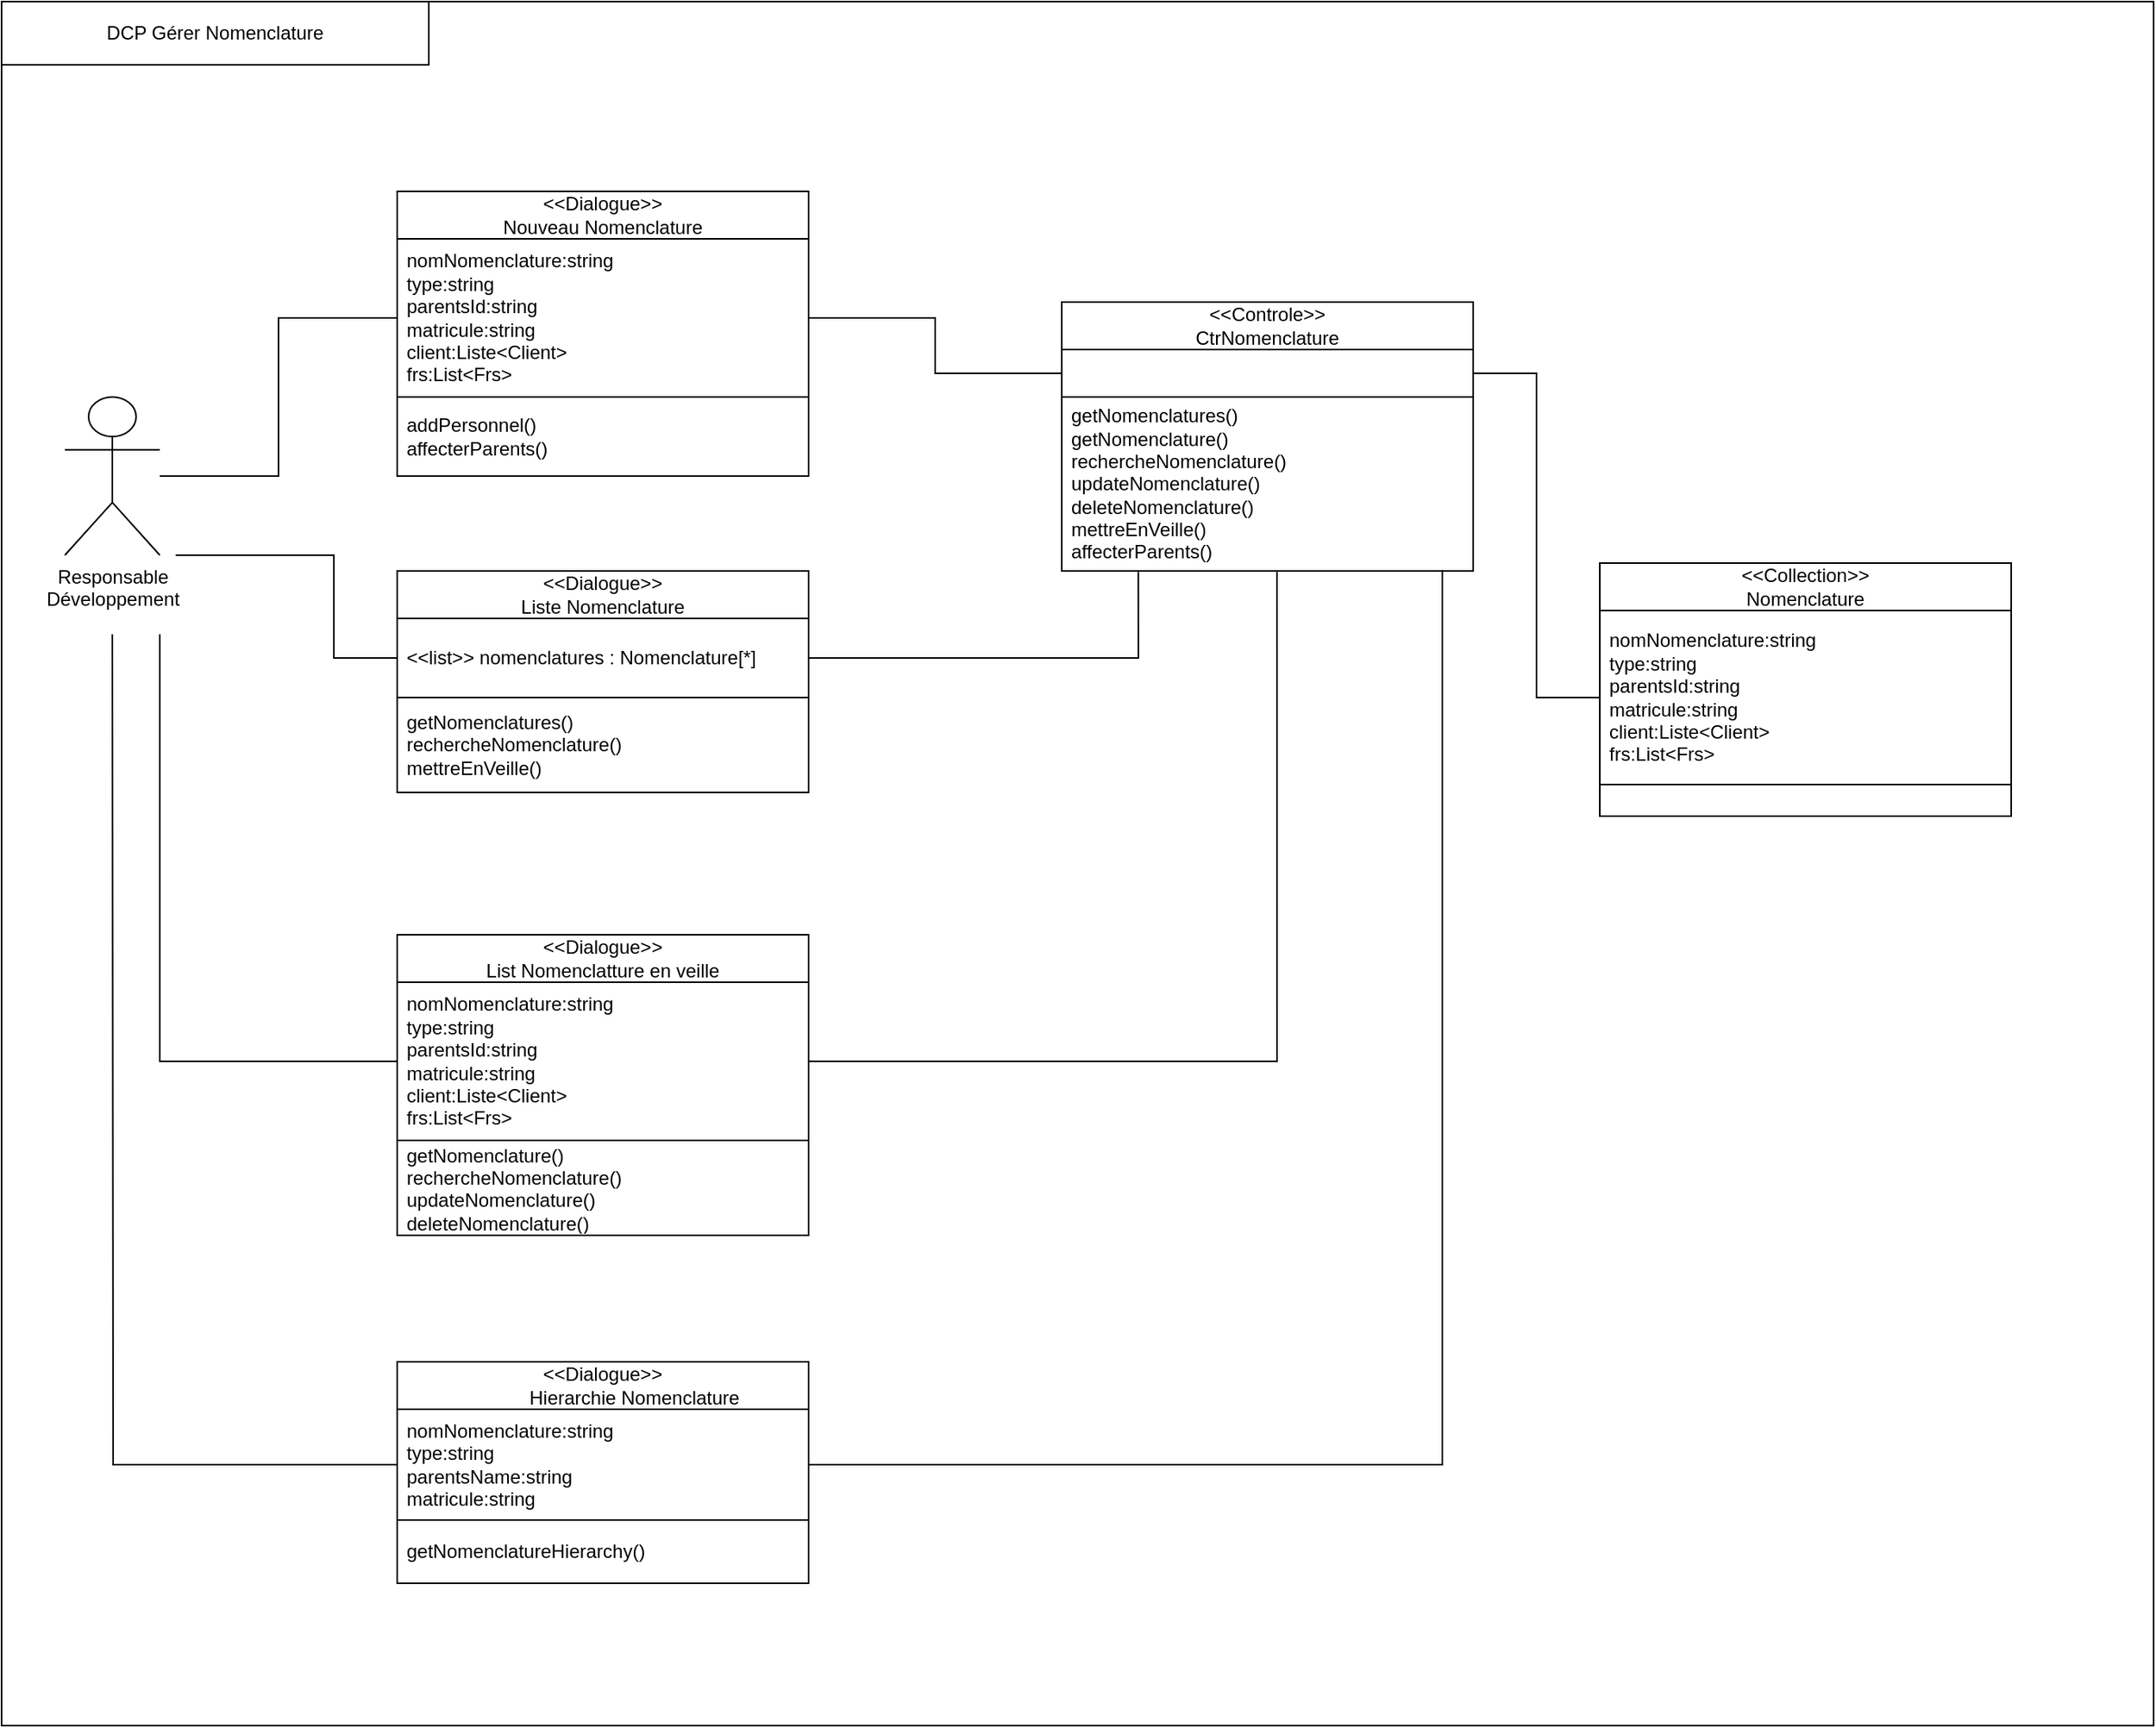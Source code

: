 <mxfile version="21.3.7" type="gitlab">
  <diagram name="Page-1" id="ZeFmTmOf-jvO1sqP45p0">
    <mxGraphModel dx="1866" dy="1053" grid="1" gridSize="10" guides="1" tooltips="1" connect="1" arrows="1" fold="1" page="1" pageScale="1" pageWidth="827" pageHeight="1169" math="0" shadow="0">
      <root>
        <mxCell id="0" />
        <mxCell id="1" parent="0" />
        <mxCell id="cW0S-hsf7DiErjdXQ70p-1" value="" style="rounded=0;whiteSpace=wrap;html=1;strokeColor=default;strokeWidth=1;" vertex="1" parent="1">
          <mxGeometry x="140" y="152.02" width="1360" height="567.98" as="geometry" />
        </mxCell>
        <mxCell id="cW0S-hsf7DiErjdXQ70p-2" style="edgeStyle=orthogonalEdgeStyle;rounded=0;orthogonalLoop=1;jettySize=auto;html=1;entryX=0;entryY=0.5;entryDx=0;entryDy=0;endArrow=none;endFill=0;" edge="1" parent="1" source="cW0S-hsf7DiErjdXQ70p-3" target="cW0S-hsf7DiErjdXQ70p-6">
          <mxGeometry relative="1" as="geometry" />
        </mxCell>
        <mxCell id="cW0S-hsf7DiErjdXQ70p-3" value="Responsable RH" style="shape=umlActor;verticalLabelPosition=bottom;verticalAlign=top;html=1;outlineConnect=0;" vertex="1" parent="1">
          <mxGeometry x="180" y="400" width="60" height="100" as="geometry" />
        </mxCell>
        <mxCell id="cW0S-hsf7DiErjdXQ70p-4" value="DCP Gérer personnel" style="rounded=0;whiteSpace=wrap;html=1;" vertex="1" parent="1">
          <mxGeometry x="140" y="152.02" width="270" height="40" as="geometry" />
        </mxCell>
        <mxCell id="cW0S-hsf7DiErjdXQ70p-5" value="&amp;lt;&amp;lt;Dialogue&amp;gt;&amp;gt;&lt;br&gt;Nouveau personnel" style="swimlane;fontStyle=0;childLayout=stackLayout;horizontal=1;startSize=30;horizontalStack=0;resizeParent=1;resizeParentMax=0;resizeLast=0;collapsible=1;marginBottom=0;whiteSpace=wrap;html=1;strokeColor=default;" vertex="1" parent="1">
          <mxGeometry x="390" y="270" width="260" height="180" as="geometry" />
        </mxCell>
        <mxCell id="cW0S-hsf7DiErjdXQ70p-6" value="nomPrenom:string&lt;br&gt;adresse:string&lt;br&gt;rib:string&lt;br&gt;poste:string&lt;br&gt;poste:string&lt;br&gt;matricule:string" style="text;strokeColor=none;fillColor=none;align=left;verticalAlign=middle;spacingLeft=4;spacingRight=4;overflow=hidden;points=[[0,0.5],[1,0.5]];portConstraint=eastwest;rotatable=0;whiteSpace=wrap;html=1;" vertex="1" parent="cW0S-hsf7DiErjdXQ70p-5">
          <mxGeometry y="30" width="260" height="100" as="geometry" />
        </mxCell>
        <mxCell id="cW0S-hsf7DiErjdXQ70p-7" value="Item 3" style="text;strokeColor=default;fillColor=none;align=left;verticalAlign=middle;spacingLeft=4;spacingRight=4;overflow=hidden;points=[[0,0.5],[1,0.5]];portConstraint=eastwest;rotatable=0;whiteSpace=wrap;html=1;" vertex="1" parent="cW0S-hsf7DiErjdXQ70p-5">
          <mxGeometry y="130" width="260" height="50" as="geometry" />
        </mxCell>
        <mxCell id="cW0S-hsf7DiErjdXQ70p-8" value="&amp;lt;&amp;lt;Dialogue&amp;gt;&amp;gt;&lt;br&gt;Liste personnel" style="swimlane;fontStyle=0;childLayout=stackLayout;horizontal=1;startSize=30;horizontalStack=0;resizeParent=1;resizeParentMax=0;resizeLast=0;collapsible=1;marginBottom=0;whiteSpace=wrap;html=1;strokeColor=default;" vertex="1" parent="1">
          <mxGeometry x="390" y="510" width="260" height="160" as="geometry" />
        </mxCell>
        <mxCell id="cW0S-hsf7DiErjdXQ70p-9" value="&amp;lt;&amp;lt;list&amp;gt;&amp;gt; personnels : Personnel[*]" style="text;strokeColor=none;fillColor=none;align=left;verticalAlign=middle;spacingLeft=4;spacingRight=4;overflow=hidden;points=[[0,0.5],[1,0.5]];portConstraint=eastwest;rotatable=0;whiteSpace=wrap;html=1;" vertex="1" parent="cW0S-hsf7DiErjdXQ70p-8">
          <mxGeometry y="30" width="260" height="50" as="geometry" />
        </mxCell>
        <mxCell id="cW0S-hsf7DiErjdXQ70p-10" value="getPersonnels()&lt;br&gt;recherchePersonnel()&lt;br&gt;updatePersonnel()&lt;br&gt;deletePersonnel()" style="text;strokeColor=default;fillColor=none;align=left;verticalAlign=middle;spacingLeft=4;spacingRight=4;overflow=hidden;points=[[0,0.5],[1,0.5]];portConstraint=eastwest;rotatable=0;whiteSpace=wrap;html=1;" vertex="1" parent="cW0S-hsf7DiErjdXQ70p-8">
          <mxGeometry y="80" width="260" height="80" as="geometry" />
        </mxCell>
        <mxCell id="cW0S-hsf7DiErjdXQ70p-11" value="&amp;lt;&amp;lt;Controle&amp;gt;&amp;gt;&lt;br&gt;CtrPersonnel" style="swimlane;fontStyle=0;childLayout=stackLayout;horizontal=1;startSize=30;horizontalStack=0;resizeParent=1;resizeParentMax=0;resizeLast=0;collapsible=1;marginBottom=0;whiteSpace=wrap;html=1;strokeColor=default;" vertex="1" parent="1">
          <mxGeometry x="810" y="340" width="260" height="150" as="geometry" />
        </mxCell>
        <mxCell id="cW0S-hsf7DiErjdXQ70p-12" value="&amp;nbsp;" style="text;strokeColor=none;fillColor=none;align=left;verticalAlign=middle;spacingLeft=4;spacingRight=4;overflow=hidden;points=[[0,0.5],[1,0.5]];portConstraint=eastwest;rotatable=0;whiteSpace=wrap;html=1;" vertex="1" parent="cW0S-hsf7DiErjdXQ70p-11">
          <mxGeometry y="30" width="260" height="30" as="geometry" />
        </mxCell>
        <mxCell id="cW0S-hsf7DiErjdXQ70p-13" value="getAll()&lt;br&gt;getPersonnelById()&lt;br&gt;createPersonnel()&lt;br&gt;updatePersonnel()&lt;br&gt;deletePersonnel()" style="text;strokeColor=default;fillColor=none;align=left;verticalAlign=middle;spacingLeft=4;spacingRight=4;overflow=hidden;points=[[0,0.5],[1,0.5]];portConstraint=eastwest;rotatable=0;whiteSpace=wrap;html=1;" vertex="1" parent="cW0S-hsf7DiErjdXQ70p-11">
          <mxGeometry y="60" width="260" height="90" as="geometry" />
        </mxCell>
        <mxCell id="cW0S-hsf7DiErjdXQ70p-14" value="&amp;lt;&amp;lt;Entité&amp;gt;&amp;gt;&lt;br&gt;Personnel" style="swimlane;fontStyle=0;childLayout=stackLayout;horizontal=1;startSize=30;horizontalStack=0;resizeParent=1;resizeParentMax=0;resizeLast=0;collapsible=1;marginBottom=0;whiteSpace=wrap;html=1;strokeColor=default;" vertex="1" parent="1">
          <mxGeometry x="1180" y="300" width="260" height="160" as="geometry" />
        </mxCell>
        <mxCell id="cW0S-hsf7DiErjdXQ70p-15" value="nomPrenom:string&lt;br style=&quot;border-color: var(--border-color);&quot;&gt;adresse:string&lt;br style=&quot;border-color: var(--border-color);&quot;&gt;rib:string&lt;br style=&quot;border-color: var(--border-color);&quot;&gt;poste:string&lt;br style=&quot;border-color: var(--border-color);&quot;&gt;poste:string&lt;br style=&quot;border-color: var(--border-color);&quot;&gt;matricule:string" style="text;strokeColor=none;fillColor=none;align=left;verticalAlign=middle;spacingLeft=4;spacingRight=4;overflow=hidden;points=[[0,0.5],[1,0.5]];portConstraint=eastwest;rotatable=0;whiteSpace=wrap;html=1;" vertex="1" parent="cW0S-hsf7DiErjdXQ70p-14">
          <mxGeometry y="30" width="260" height="110" as="geometry" />
        </mxCell>
        <mxCell id="cW0S-hsf7DiErjdXQ70p-16" value="&amp;nbsp;" style="text;strokeColor=default;fillColor=none;align=left;verticalAlign=middle;spacingLeft=4;spacingRight=4;overflow=hidden;points=[[0,0.5],[1,0.5]];portConstraint=eastwest;rotatable=0;whiteSpace=wrap;html=1;" vertex="1" parent="cW0S-hsf7DiErjdXQ70p-14">
          <mxGeometry y="140" width="260" height="20" as="geometry" />
        </mxCell>
        <mxCell id="cW0S-hsf7DiErjdXQ70p-17" style="edgeStyle=orthogonalEdgeStyle;rounded=0;orthogonalLoop=1;jettySize=auto;html=1;endArrow=none;endFill=0;" edge="1" parent="1" target="cW0S-hsf7DiErjdXQ70p-9">
          <mxGeometry relative="1" as="geometry">
            <mxPoint x="220" y="520" as="sourcePoint" />
            <mxPoint x="400" y="345" as="targetPoint" />
          </mxGeometry>
        </mxCell>
        <mxCell id="cW0S-hsf7DiErjdXQ70p-18" style="edgeStyle=orthogonalEdgeStyle;rounded=0;orthogonalLoop=1;jettySize=auto;html=1;endArrow=none;endFill=0;" edge="1" parent="1" source="cW0S-hsf7DiErjdXQ70p-6" target="cW0S-hsf7DiErjdXQ70p-12">
          <mxGeometry relative="1" as="geometry" />
        </mxCell>
        <mxCell id="cW0S-hsf7DiErjdXQ70p-19" style="edgeStyle=orthogonalEdgeStyle;rounded=0;orthogonalLoop=1;jettySize=auto;html=1;endArrow=none;endFill=0;" edge="1" parent="1" source="cW0S-hsf7DiErjdXQ70p-12" target="cW0S-hsf7DiErjdXQ70p-15">
          <mxGeometry relative="1" as="geometry" />
        </mxCell>
        <mxCell id="cW0S-hsf7DiErjdXQ70p-20" style="edgeStyle=orthogonalEdgeStyle;rounded=0;orthogonalLoop=1;jettySize=auto;html=1;exitX=1;exitY=0.5;exitDx=0;exitDy=0;entryX=0.499;entryY=1.003;entryDx=0;entryDy=0;entryPerimeter=0;endArrow=none;endFill=0;" edge="1" parent="1" source="cW0S-hsf7DiErjdXQ70p-9" target="cW0S-hsf7DiErjdXQ70p-13">
          <mxGeometry relative="1" as="geometry" />
        </mxCell>
        <mxCell id="cW0S-hsf7DiErjdXQ70p-21" value="" style="rounded=0;whiteSpace=wrap;html=1;strokeColor=default;strokeWidth=1;" vertex="1" parent="1">
          <mxGeometry x="140" y="152.02" width="1360" height="567.98" as="geometry" />
        </mxCell>
        <mxCell id="cW0S-hsf7DiErjdXQ70p-22" style="edgeStyle=orthogonalEdgeStyle;rounded=0;orthogonalLoop=1;jettySize=auto;html=1;entryX=0;entryY=0.5;entryDx=0;entryDy=0;endArrow=none;endFill=0;" edge="1" parent="1" source="cW0S-hsf7DiErjdXQ70p-23" target="cW0S-hsf7DiErjdXQ70p-26">
          <mxGeometry relative="1" as="geometry" />
        </mxCell>
        <mxCell id="cW0S-hsf7DiErjdXQ70p-23" value="Responsable RH" style="shape=umlActor;verticalLabelPosition=bottom;verticalAlign=top;html=1;outlineConnect=0;" vertex="1" parent="1">
          <mxGeometry x="180" y="400" width="60" height="100" as="geometry" />
        </mxCell>
        <mxCell id="cW0S-hsf7DiErjdXQ70p-24" value="DCP Gérer personnel" style="rounded=0;whiteSpace=wrap;html=1;" vertex="1" parent="1">
          <mxGeometry x="140" y="152.02" width="270" height="40" as="geometry" />
        </mxCell>
        <mxCell id="cW0S-hsf7DiErjdXQ70p-25" value="&amp;lt;&amp;lt;Dialogue&amp;gt;&amp;gt;&lt;br&gt;Nouveau personnel" style="swimlane;fontStyle=0;childLayout=stackLayout;horizontal=1;startSize=30;horizontalStack=0;resizeParent=1;resizeParentMax=0;resizeLast=0;collapsible=1;marginBottom=0;whiteSpace=wrap;html=1;strokeColor=default;" vertex="1" parent="1">
          <mxGeometry x="390" y="270" width="260" height="180" as="geometry" />
        </mxCell>
        <mxCell id="cW0S-hsf7DiErjdXQ70p-26" value="nomPrenom:string&lt;br&gt;adresse:string&lt;br&gt;rib:string&lt;br&gt;poste:string&lt;br&gt;poste:string&lt;br&gt;matricule:string" style="text;strokeColor=none;fillColor=none;align=left;verticalAlign=middle;spacingLeft=4;spacingRight=4;overflow=hidden;points=[[0,0.5],[1,0.5]];portConstraint=eastwest;rotatable=0;whiteSpace=wrap;html=1;" vertex="1" parent="cW0S-hsf7DiErjdXQ70p-25">
          <mxGeometry y="30" width="260" height="100" as="geometry" />
        </mxCell>
        <mxCell id="cW0S-hsf7DiErjdXQ70p-27" value="Item 3" style="text;strokeColor=default;fillColor=none;align=left;verticalAlign=middle;spacingLeft=4;spacingRight=4;overflow=hidden;points=[[0,0.5],[1,0.5]];portConstraint=eastwest;rotatable=0;whiteSpace=wrap;html=1;" vertex="1" parent="cW0S-hsf7DiErjdXQ70p-25">
          <mxGeometry y="130" width="260" height="50" as="geometry" />
        </mxCell>
        <mxCell id="cW0S-hsf7DiErjdXQ70p-28" value="&amp;lt;&amp;lt;Dialogue&amp;gt;&amp;gt;&lt;br&gt;Liste personnel" style="swimlane;fontStyle=0;childLayout=stackLayout;horizontal=1;startSize=30;horizontalStack=0;resizeParent=1;resizeParentMax=0;resizeLast=0;collapsible=1;marginBottom=0;whiteSpace=wrap;html=1;strokeColor=default;" vertex="1" parent="1">
          <mxGeometry x="390" y="510" width="260" height="160" as="geometry" />
        </mxCell>
        <mxCell id="cW0S-hsf7DiErjdXQ70p-29" value="&amp;lt;&amp;lt;list&amp;gt;&amp;gt; personnels : Personnel[*]" style="text;strokeColor=none;fillColor=none;align=left;verticalAlign=middle;spacingLeft=4;spacingRight=4;overflow=hidden;points=[[0,0.5],[1,0.5]];portConstraint=eastwest;rotatable=0;whiteSpace=wrap;html=1;" vertex="1" parent="cW0S-hsf7DiErjdXQ70p-28">
          <mxGeometry y="30" width="260" height="50" as="geometry" />
        </mxCell>
        <mxCell id="cW0S-hsf7DiErjdXQ70p-30" value="getPersonnels()&lt;br&gt;recherchePersonnel()&lt;br&gt;updatePersonnel()&lt;br&gt;deletePersonnel()" style="text;strokeColor=default;fillColor=none;align=left;verticalAlign=middle;spacingLeft=4;spacingRight=4;overflow=hidden;points=[[0,0.5],[1,0.5]];portConstraint=eastwest;rotatable=0;whiteSpace=wrap;html=1;" vertex="1" parent="cW0S-hsf7DiErjdXQ70p-28">
          <mxGeometry y="80" width="260" height="80" as="geometry" />
        </mxCell>
        <mxCell id="cW0S-hsf7DiErjdXQ70p-31" value="&amp;lt;&amp;lt;Controle&amp;gt;&amp;gt;&lt;br&gt;CtrPersonnel" style="swimlane;fontStyle=0;childLayout=stackLayout;horizontal=1;startSize=30;horizontalStack=0;resizeParent=1;resizeParentMax=0;resizeLast=0;collapsible=1;marginBottom=0;whiteSpace=wrap;html=1;strokeColor=default;" vertex="1" parent="1">
          <mxGeometry x="810" y="340" width="260" height="150" as="geometry" />
        </mxCell>
        <mxCell id="cW0S-hsf7DiErjdXQ70p-32" value="&amp;nbsp;" style="text;strokeColor=none;fillColor=none;align=left;verticalAlign=middle;spacingLeft=4;spacingRight=4;overflow=hidden;points=[[0,0.5],[1,0.5]];portConstraint=eastwest;rotatable=0;whiteSpace=wrap;html=1;" vertex="1" parent="cW0S-hsf7DiErjdXQ70p-31">
          <mxGeometry y="30" width="260" height="30" as="geometry" />
        </mxCell>
        <mxCell id="cW0S-hsf7DiErjdXQ70p-33" value="getAll()&lt;br&gt;getPersonnelById()&lt;br&gt;createPersonnel()&lt;br&gt;updatePersonnel()&lt;br&gt;deletePersonnel()" style="text;strokeColor=default;fillColor=none;align=left;verticalAlign=middle;spacingLeft=4;spacingRight=4;overflow=hidden;points=[[0,0.5],[1,0.5]];portConstraint=eastwest;rotatable=0;whiteSpace=wrap;html=1;" vertex="1" parent="cW0S-hsf7DiErjdXQ70p-31">
          <mxGeometry y="60" width="260" height="90" as="geometry" />
        </mxCell>
        <mxCell id="cW0S-hsf7DiErjdXQ70p-34" value="&amp;lt;&amp;lt;Collection&amp;gt;&amp;gt;&lt;br&gt;Personnel" style="swimlane;fontStyle=0;childLayout=stackLayout;horizontal=1;startSize=30;horizontalStack=0;resizeParent=1;resizeParentMax=0;resizeLast=0;collapsible=1;marginBottom=0;whiteSpace=wrap;html=1;strokeColor=default;" vertex="1" parent="1">
          <mxGeometry x="1180" y="300" width="260" height="160" as="geometry" />
        </mxCell>
        <mxCell id="cW0S-hsf7DiErjdXQ70p-35" value="nomPrenom:string&lt;br style=&quot;border-color: var(--border-color);&quot;&gt;adresse:string&lt;br style=&quot;border-color: var(--border-color);&quot;&gt;rib:string&lt;br style=&quot;border-color: var(--border-color);&quot;&gt;poste:string&lt;br style=&quot;border-color: var(--border-color);&quot;&gt;poste:string&lt;br style=&quot;border-color: var(--border-color);&quot;&gt;matricule:string" style="text;strokeColor=none;fillColor=none;align=left;verticalAlign=middle;spacingLeft=4;spacingRight=4;overflow=hidden;points=[[0,0.5],[1,0.5]];portConstraint=eastwest;rotatable=0;whiteSpace=wrap;html=1;" vertex="1" parent="cW0S-hsf7DiErjdXQ70p-34">
          <mxGeometry y="30" width="260" height="110" as="geometry" />
        </mxCell>
        <mxCell id="cW0S-hsf7DiErjdXQ70p-36" value="&amp;nbsp;" style="text;strokeColor=default;fillColor=none;align=left;verticalAlign=middle;spacingLeft=4;spacingRight=4;overflow=hidden;points=[[0,0.5],[1,0.5]];portConstraint=eastwest;rotatable=0;whiteSpace=wrap;html=1;" vertex="1" parent="cW0S-hsf7DiErjdXQ70p-34">
          <mxGeometry y="140" width="260" height="20" as="geometry" />
        </mxCell>
        <mxCell id="cW0S-hsf7DiErjdXQ70p-37" style="edgeStyle=orthogonalEdgeStyle;rounded=0;orthogonalLoop=1;jettySize=auto;html=1;endArrow=none;endFill=0;" edge="1" parent="1" target="cW0S-hsf7DiErjdXQ70p-29">
          <mxGeometry relative="1" as="geometry">
            <mxPoint x="220" y="520" as="sourcePoint" />
            <mxPoint x="400" y="345" as="targetPoint" />
          </mxGeometry>
        </mxCell>
        <mxCell id="cW0S-hsf7DiErjdXQ70p-38" style="edgeStyle=orthogonalEdgeStyle;rounded=0;orthogonalLoop=1;jettySize=auto;html=1;endArrow=none;endFill=0;" edge="1" parent="1" source="cW0S-hsf7DiErjdXQ70p-26" target="cW0S-hsf7DiErjdXQ70p-32">
          <mxGeometry relative="1" as="geometry" />
        </mxCell>
        <mxCell id="cW0S-hsf7DiErjdXQ70p-39" style="edgeStyle=orthogonalEdgeStyle;rounded=0;orthogonalLoop=1;jettySize=auto;html=1;endArrow=none;endFill=0;" edge="1" parent="1" source="cW0S-hsf7DiErjdXQ70p-32" target="cW0S-hsf7DiErjdXQ70p-35">
          <mxGeometry relative="1" as="geometry" />
        </mxCell>
        <mxCell id="cW0S-hsf7DiErjdXQ70p-40" style="edgeStyle=orthogonalEdgeStyle;rounded=0;orthogonalLoop=1;jettySize=auto;html=1;exitX=1;exitY=0.5;exitDx=0;exitDy=0;entryX=0.499;entryY=1.003;entryDx=0;entryDy=0;entryPerimeter=0;endArrow=none;endFill=0;" edge="1" parent="1" source="cW0S-hsf7DiErjdXQ70p-29" target="cW0S-hsf7DiErjdXQ70p-33">
          <mxGeometry relative="1" as="geometry" />
        </mxCell>
        <mxCell id="cW0S-hsf7DiErjdXQ70p-41" value="" style="rounded=0;whiteSpace=wrap;html=1;strokeColor=default;strokeWidth=1;" vertex="1" parent="1">
          <mxGeometry x="140" y="150" width="1360" height="820" as="geometry" />
        </mxCell>
        <mxCell id="cW0S-hsf7DiErjdXQ70p-42" style="edgeStyle=orthogonalEdgeStyle;rounded=0;orthogonalLoop=1;jettySize=auto;html=1;entryX=0;entryY=0.5;entryDx=0;entryDy=0;endArrow=none;endFill=0;" edge="1" parent="1" source="cW0S-hsf7DiErjdXQ70p-44" target="cW0S-hsf7DiErjdXQ70p-47">
          <mxGeometry relative="1" as="geometry" />
        </mxCell>
        <mxCell id="cW0S-hsf7DiErjdXQ70p-43" style="edgeStyle=orthogonalEdgeStyle;rounded=0;orthogonalLoop=1;jettySize=auto;html=1;endArrow=none;endFill=0;" edge="1" parent="1" target="cW0S-hsf7DiErjdXQ70p-63">
          <mxGeometry relative="1" as="geometry">
            <mxPoint x="210" y="550" as="sourcePoint" />
          </mxGeometry>
        </mxCell>
        <mxCell id="cW0S-hsf7DiErjdXQ70p-44" value="Responsable RH" style="shape=umlActor;verticalLabelPosition=bottom;verticalAlign=top;html=1;outlineConnect=0;" vertex="1" parent="1">
          <mxGeometry x="180" y="400" width="60" height="100" as="geometry" />
        </mxCell>
        <mxCell id="cW0S-hsf7DiErjdXQ70p-45" value="DCP Gérer personnel" style="rounded=0;whiteSpace=wrap;html=1;" vertex="1" parent="1">
          <mxGeometry x="140" y="150.0" width="270" height="40" as="geometry" />
        </mxCell>
        <mxCell id="cW0S-hsf7DiErjdXQ70p-46" value="&amp;lt;&amp;lt;Dialogue&amp;gt;&amp;gt;&lt;br&gt;Nouveau Personnel" style="swimlane;fontStyle=0;childLayout=stackLayout;horizontal=1;startSize=30;horizontalStack=0;resizeParent=1;resizeParentMax=0;resizeLast=0;collapsible=1;marginBottom=0;whiteSpace=wrap;html=1;strokeColor=default;" vertex="1" parent="1">
          <mxGeometry x="390" y="270" width="260" height="180" as="geometry" />
        </mxCell>
        <mxCell id="cW0S-hsf7DiErjdXQ70p-47" value="nomPrenom:string&lt;br&gt;adresse:string&lt;br&gt;rib:string&lt;br&gt;poste:string&lt;br&gt;poste:string&lt;br&gt;matricule:string" style="text;strokeColor=none;fillColor=none;align=left;verticalAlign=middle;spacingLeft=4;spacingRight=4;overflow=hidden;points=[[0,0.5],[1,0.5]];portConstraint=eastwest;rotatable=0;whiteSpace=wrap;html=1;" vertex="1" parent="cW0S-hsf7DiErjdXQ70p-46">
          <mxGeometry y="30" width="260" height="100" as="geometry" />
        </mxCell>
        <mxCell id="cW0S-hsf7DiErjdXQ70p-48" value="addPersonnel()" style="text;strokeColor=default;fillColor=none;align=left;verticalAlign=middle;spacingLeft=4;spacingRight=4;overflow=hidden;points=[[0,0.5],[1,0.5]];portConstraint=eastwest;rotatable=0;whiteSpace=wrap;html=1;" vertex="1" parent="cW0S-hsf7DiErjdXQ70p-46">
          <mxGeometry y="130" width="260" height="50" as="geometry" />
        </mxCell>
        <mxCell id="cW0S-hsf7DiErjdXQ70p-49" value="&amp;lt;&amp;lt;Dialogue&amp;gt;&amp;gt;&lt;br&gt;Liste personnel en veille" style="swimlane;fontStyle=0;childLayout=stackLayout;horizontal=1;startSize=30;horizontalStack=0;resizeParent=1;resizeParentMax=0;resizeLast=0;collapsible=1;marginBottom=0;whiteSpace=wrap;html=1;strokeColor=default;" vertex="1" parent="1">
          <mxGeometry x="390" y="510" width="260" height="140" as="geometry" />
        </mxCell>
        <mxCell id="cW0S-hsf7DiErjdXQ70p-50" value="&amp;lt;&amp;lt;list&amp;gt;&amp;gt; personnels : Personnel[*]" style="text;strokeColor=none;fillColor=none;align=left;verticalAlign=middle;spacingLeft=4;spacingRight=4;overflow=hidden;points=[[0,0.5],[1,0.5]];portConstraint=eastwest;rotatable=0;whiteSpace=wrap;html=1;" vertex="1" parent="cW0S-hsf7DiErjdXQ70p-49">
          <mxGeometry y="30" width="260" height="50" as="geometry" />
        </mxCell>
        <mxCell id="cW0S-hsf7DiErjdXQ70p-51" value="getPersonnels()&lt;br&gt;recherchePersonnel()&lt;br&gt;deletePersonnel()" style="text;strokeColor=default;fillColor=none;align=left;verticalAlign=middle;spacingLeft=4;spacingRight=4;overflow=hidden;points=[[0,0.5],[1,0.5]];portConstraint=eastwest;rotatable=0;whiteSpace=wrap;html=1;" vertex="1" parent="cW0S-hsf7DiErjdXQ70p-49">
          <mxGeometry y="80" width="260" height="60" as="geometry" />
        </mxCell>
        <mxCell id="cW0S-hsf7DiErjdXQ70p-52" value="&amp;lt;&amp;lt;Controle&amp;gt;&amp;gt;&lt;br&gt;CtrPersonnel" style="swimlane;fontStyle=0;childLayout=stackLayout;horizontal=1;startSize=30;horizontalStack=0;resizeParent=1;resizeParentMax=0;resizeLast=0;collapsible=1;marginBottom=0;whiteSpace=wrap;html=1;strokeColor=default;" vertex="1" parent="1">
          <mxGeometry x="810" y="340" width="260" height="150" as="geometry" />
        </mxCell>
        <mxCell id="cW0S-hsf7DiErjdXQ70p-53" value="&amp;nbsp;" style="text;strokeColor=none;fillColor=none;align=left;verticalAlign=middle;spacingLeft=4;spacingRight=4;overflow=hidden;points=[[0,0.5],[1,0.5]];portConstraint=eastwest;rotatable=0;whiteSpace=wrap;html=1;" vertex="1" parent="cW0S-hsf7DiErjdXQ70p-52">
          <mxGeometry y="30" width="260" height="30" as="geometry" />
        </mxCell>
        <mxCell id="cW0S-hsf7DiErjdXQ70p-54" value="getAll()&lt;br&gt;getPersonnelById()&lt;br&gt;createPersonnel()&lt;br&gt;updatePersonnel()&lt;br&gt;deletePersonnel()" style="text;strokeColor=default;fillColor=none;align=left;verticalAlign=middle;spacingLeft=4;spacingRight=4;overflow=hidden;points=[[0,0.5],[1,0.5]];portConstraint=eastwest;rotatable=0;whiteSpace=wrap;html=1;" vertex="1" parent="cW0S-hsf7DiErjdXQ70p-52">
          <mxGeometry y="60" width="260" height="90" as="geometry" />
        </mxCell>
        <mxCell id="cW0S-hsf7DiErjdXQ70p-55" value="&amp;lt;&amp;lt;Collection&amp;gt;&amp;gt;&lt;br&gt;Personnel" style="swimlane;fontStyle=0;childLayout=stackLayout;horizontal=1;startSize=30;horizontalStack=0;resizeParent=1;resizeParentMax=0;resizeLast=0;collapsible=1;marginBottom=0;whiteSpace=wrap;html=1;strokeColor=default;" vertex="1" parent="1">
          <mxGeometry x="1180" y="300" width="260" height="160" as="geometry" />
        </mxCell>
        <mxCell id="cW0S-hsf7DiErjdXQ70p-56" value="nomPrenom:string&lt;br style=&quot;border-color: var(--border-color);&quot;&gt;adresse:string&lt;br style=&quot;border-color: var(--border-color);&quot;&gt;rib:string&lt;br style=&quot;border-color: var(--border-color);&quot;&gt;poste:string&lt;br style=&quot;border-color: var(--border-color);&quot;&gt;poste:string&lt;br style=&quot;border-color: var(--border-color);&quot;&gt;matricule:string" style="text;strokeColor=none;fillColor=none;align=left;verticalAlign=middle;spacingLeft=4;spacingRight=4;overflow=hidden;points=[[0,0.5],[1,0.5]];portConstraint=eastwest;rotatable=0;whiteSpace=wrap;html=1;" vertex="1" parent="cW0S-hsf7DiErjdXQ70p-55">
          <mxGeometry y="30" width="260" height="110" as="geometry" />
        </mxCell>
        <mxCell id="cW0S-hsf7DiErjdXQ70p-57" value="&amp;nbsp;" style="text;strokeColor=default;fillColor=none;align=left;verticalAlign=middle;spacingLeft=4;spacingRight=4;overflow=hidden;points=[[0,0.5],[1,0.5]];portConstraint=eastwest;rotatable=0;whiteSpace=wrap;html=1;" vertex="1" parent="cW0S-hsf7DiErjdXQ70p-55">
          <mxGeometry y="140" width="260" height="20" as="geometry" />
        </mxCell>
        <mxCell id="cW0S-hsf7DiErjdXQ70p-58" style="edgeStyle=orthogonalEdgeStyle;rounded=0;orthogonalLoop=1;jettySize=auto;html=1;endArrow=none;endFill=0;" edge="1" parent="1" target="cW0S-hsf7DiErjdXQ70p-50">
          <mxGeometry relative="1" as="geometry">
            <mxPoint x="221" y="530" as="sourcePoint" />
            <mxPoint x="400" y="345" as="targetPoint" />
          </mxGeometry>
        </mxCell>
        <mxCell id="cW0S-hsf7DiErjdXQ70p-59" style="edgeStyle=orthogonalEdgeStyle;rounded=0;orthogonalLoop=1;jettySize=auto;html=1;endArrow=none;endFill=0;" edge="1" parent="1" source="cW0S-hsf7DiErjdXQ70p-47" target="cW0S-hsf7DiErjdXQ70p-53">
          <mxGeometry relative="1" as="geometry" />
        </mxCell>
        <mxCell id="cW0S-hsf7DiErjdXQ70p-60" style="edgeStyle=orthogonalEdgeStyle;rounded=0;orthogonalLoop=1;jettySize=auto;html=1;endArrow=none;endFill=0;" edge="1" parent="1" source="cW0S-hsf7DiErjdXQ70p-53" target="cW0S-hsf7DiErjdXQ70p-56">
          <mxGeometry relative="1" as="geometry" />
        </mxCell>
        <mxCell id="cW0S-hsf7DiErjdXQ70p-61" style="edgeStyle=orthogonalEdgeStyle;rounded=0;orthogonalLoop=1;jettySize=auto;html=1;exitX=1;exitY=0.5;exitDx=0;exitDy=0;entryX=0.499;entryY=1.003;entryDx=0;entryDy=0;entryPerimeter=0;endArrow=none;endFill=0;" edge="1" parent="1" source="cW0S-hsf7DiErjdXQ70p-50" target="cW0S-hsf7DiErjdXQ70p-54">
          <mxGeometry relative="1" as="geometry" />
        </mxCell>
        <mxCell id="cW0S-hsf7DiErjdXQ70p-62" value="&amp;lt;&amp;lt;Dialogue&amp;gt;&amp;gt;&lt;br&gt;List Personnel" style="swimlane;fontStyle=0;childLayout=stackLayout;horizontal=1;startSize=30;horizontalStack=0;resizeParent=1;resizeParentMax=0;resizeLast=0;collapsible=1;marginBottom=0;whiteSpace=wrap;html=1;strokeColor=default;" vertex="1" parent="1">
          <mxGeometry x="390" y="740" width="260" height="190" as="geometry" />
        </mxCell>
        <mxCell id="cW0S-hsf7DiErjdXQ70p-63" value="nomPrenom:string&lt;br&gt;adresse:string&lt;br&gt;rib:string&lt;br&gt;poste:string&lt;br&gt;poste:string&lt;br&gt;matricule:string" style="text;strokeColor=none;fillColor=none;align=left;verticalAlign=middle;spacingLeft=4;spacingRight=4;overflow=hidden;points=[[0,0.5],[1,0.5]];portConstraint=eastwest;rotatable=0;whiteSpace=wrap;html=1;" vertex="1" parent="cW0S-hsf7DiErjdXQ70p-62">
          <mxGeometry y="30" width="260" height="100" as="geometry" />
        </mxCell>
        <mxCell id="cW0S-hsf7DiErjdXQ70p-64" value="getPersonnels()&lt;br style=&quot;border-color: var(--border-color);&quot;&gt;recherchePersonnel()&lt;br style=&quot;border-color: var(--border-color);&quot;&gt;updatePersonnel()&lt;br style=&quot;border-color: var(--border-color);&quot;&gt;deletePersonnel()" style="text;strokeColor=default;fillColor=none;align=left;verticalAlign=middle;spacingLeft=4;spacingRight=4;overflow=hidden;points=[[0,0.5],[1,0.5]];portConstraint=eastwest;rotatable=0;whiteSpace=wrap;html=1;" vertex="1" parent="cW0S-hsf7DiErjdXQ70p-62">
          <mxGeometry y="130" width="260" height="60" as="geometry" />
        </mxCell>
        <mxCell id="cW0S-hsf7DiErjdXQ70p-65" style="edgeStyle=orthogonalEdgeStyle;rounded=0;orthogonalLoop=1;jettySize=auto;html=1;entryX=0.804;entryY=1.011;entryDx=0;entryDy=0;entryPerimeter=0;endArrow=none;endFill=0;" edge="1" parent="1" source="cW0S-hsf7DiErjdXQ70p-63" target="cW0S-hsf7DiErjdXQ70p-54">
          <mxGeometry relative="1" as="geometry" />
        </mxCell>
        <mxCell id="cW0S-hsf7DiErjdXQ70p-66" value="" style="rounded=0;whiteSpace=wrap;html=1;strokeColor=default;strokeWidth=1;" vertex="1" parent="1">
          <mxGeometry x="140" y="152.02" width="1360" height="567.98" as="geometry" />
        </mxCell>
        <mxCell id="cW0S-hsf7DiErjdXQ70p-67" style="edgeStyle=orthogonalEdgeStyle;rounded=0;orthogonalLoop=1;jettySize=auto;html=1;entryX=0;entryY=0.5;entryDx=0;entryDy=0;endArrow=none;endFill=0;" edge="1" parent="1" source="cW0S-hsf7DiErjdXQ70p-68" target="cW0S-hsf7DiErjdXQ70p-71">
          <mxGeometry relative="1" as="geometry" />
        </mxCell>
        <mxCell id="cW0S-hsf7DiErjdXQ70p-68" value="Responsable RH" style="shape=umlActor;verticalLabelPosition=bottom;verticalAlign=top;html=1;outlineConnect=0;" vertex="1" parent="1">
          <mxGeometry x="180" y="400" width="60" height="100" as="geometry" />
        </mxCell>
        <mxCell id="cW0S-hsf7DiErjdXQ70p-69" value="DCP Gérer personnel" style="rounded=0;whiteSpace=wrap;html=1;" vertex="1" parent="1">
          <mxGeometry x="140" y="152.02" width="270" height="40" as="geometry" />
        </mxCell>
        <mxCell id="cW0S-hsf7DiErjdXQ70p-70" value="&amp;lt;&amp;lt;Dialogue&amp;gt;&amp;gt;&lt;br&gt;Nouveau personnel" style="swimlane;fontStyle=0;childLayout=stackLayout;horizontal=1;startSize=30;horizontalStack=0;resizeParent=1;resizeParentMax=0;resizeLast=0;collapsible=1;marginBottom=0;whiteSpace=wrap;html=1;strokeColor=default;" vertex="1" parent="1">
          <mxGeometry x="390" y="270" width="260" height="180" as="geometry" />
        </mxCell>
        <mxCell id="cW0S-hsf7DiErjdXQ70p-71" value="nomPrenom:string&lt;br&gt;adresse:string&lt;br&gt;rib:string&lt;br&gt;poste:string&lt;br&gt;poste:string&lt;br&gt;matricule:string" style="text;strokeColor=none;fillColor=none;align=left;verticalAlign=middle;spacingLeft=4;spacingRight=4;overflow=hidden;points=[[0,0.5],[1,0.5]];portConstraint=eastwest;rotatable=0;whiteSpace=wrap;html=1;" vertex="1" parent="cW0S-hsf7DiErjdXQ70p-70">
          <mxGeometry y="30" width="260" height="100" as="geometry" />
        </mxCell>
        <mxCell id="cW0S-hsf7DiErjdXQ70p-72" value="Item 3" style="text;strokeColor=default;fillColor=none;align=left;verticalAlign=middle;spacingLeft=4;spacingRight=4;overflow=hidden;points=[[0,0.5],[1,0.5]];portConstraint=eastwest;rotatable=0;whiteSpace=wrap;html=1;" vertex="1" parent="cW0S-hsf7DiErjdXQ70p-70">
          <mxGeometry y="130" width="260" height="50" as="geometry" />
        </mxCell>
        <mxCell id="cW0S-hsf7DiErjdXQ70p-73" value="&amp;lt;&amp;lt;Dialogue&amp;gt;&amp;gt;&lt;br&gt;Liste personnel" style="swimlane;fontStyle=0;childLayout=stackLayout;horizontal=1;startSize=30;horizontalStack=0;resizeParent=1;resizeParentMax=0;resizeLast=0;collapsible=1;marginBottom=0;whiteSpace=wrap;html=1;strokeColor=default;" vertex="1" parent="1">
          <mxGeometry x="390" y="510" width="260" height="160" as="geometry" />
        </mxCell>
        <mxCell id="cW0S-hsf7DiErjdXQ70p-74" value="&amp;lt;&amp;lt;list&amp;gt;&amp;gt; personnels : Personnel[*]" style="text;strokeColor=none;fillColor=none;align=left;verticalAlign=middle;spacingLeft=4;spacingRight=4;overflow=hidden;points=[[0,0.5],[1,0.5]];portConstraint=eastwest;rotatable=0;whiteSpace=wrap;html=1;" vertex="1" parent="cW0S-hsf7DiErjdXQ70p-73">
          <mxGeometry y="30" width="260" height="50" as="geometry" />
        </mxCell>
        <mxCell id="cW0S-hsf7DiErjdXQ70p-75" value="getPersonnels()&lt;br&gt;recherchePersonnel()&lt;br&gt;updatePersonnel()&lt;br&gt;deletePersonnel()" style="text;strokeColor=default;fillColor=none;align=left;verticalAlign=middle;spacingLeft=4;spacingRight=4;overflow=hidden;points=[[0,0.5],[1,0.5]];portConstraint=eastwest;rotatable=0;whiteSpace=wrap;html=1;" vertex="1" parent="cW0S-hsf7DiErjdXQ70p-73">
          <mxGeometry y="80" width="260" height="80" as="geometry" />
        </mxCell>
        <mxCell id="cW0S-hsf7DiErjdXQ70p-76" value="&amp;lt;&amp;lt;Controle&amp;gt;&amp;gt;&lt;br&gt;CtrPersonnel" style="swimlane;fontStyle=0;childLayout=stackLayout;horizontal=1;startSize=30;horizontalStack=0;resizeParent=1;resizeParentMax=0;resizeLast=0;collapsible=1;marginBottom=0;whiteSpace=wrap;html=1;strokeColor=default;" vertex="1" parent="1">
          <mxGeometry x="810" y="340" width="260" height="150" as="geometry" />
        </mxCell>
        <mxCell id="cW0S-hsf7DiErjdXQ70p-77" value="&amp;nbsp;" style="text;strokeColor=none;fillColor=none;align=left;verticalAlign=middle;spacingLeft=4;spacingRight=4;overflow=hidden;points=[[0,0.5],[1,0.5]];portConstraint=eastwest;rotatable=0;whiteSpace=wrap;html=1;" vertex="1" parent="cW0S-hsf7DiErjdXQ70p-76">
          <mxGeometry y="30" width="260" height="30" as="geometry" />
        </mxCell>
        <mxCell id="cW0S-hsf7DiErjdXQ70p-78" value="getAll()&lt;br&gt;getPersonnelById()&lt;br&gt;createPersonnel()&lt;br&gt;updatePersonnel()&lt;br&gt;deletePersonnel()" style="text;strokeColor=default;fillColor=none;align=left;verticalAlign=middle;spacingLeft=4;spacingRight=4;overflow=hidden;points=[[0,0.5],[1,0.5]];portConstraint=eastwest;rotatable=0;whiteSpace=wrap;html=1;" vertex="1" parent="cW0S-hsf7DiErjdXQ70p-76">
          <mxGeometry y="60" width="260" height="90" as="geometry" />
        </mxCell>
        <mxCell id="cW0S-hsf7DiErjdXQ70p-79" value="&amp;lt;&amp;lt;Collection&amp;gt;&amp;gt;&lt;br&gt;Personnel" style="swimlane;fontStyle=0;childLayout=stackLayout;horizontal=1;startSize=30;horizontalStack=0;resizeParent=1;resizeParentMax=0;resizeLast=0;collapsible=1;marginBottom=0;whiteSpace=wrap;html=1;strokeColor=default;" vertex="1" parent="1">
          <mxGeometry x="1180" y="300" width="260" height="160" as="geometry" />
        </mxCell>
        <mxCell id="cW0S-hsf7DiErjdXQ70p-80" value="nomPrenom:string&lt;br style=&quot;border-color: var(--border-color);&quot;&gt;adresse:string&lt;br style=&quot;border-color: var(--border-color);&quot;&gt;rib:string&lt;br style=&quot;border-color: var(--border-color);&quot;&gt;poste:string&lt;br style=&quot;border-color: var(--border-color);&quot;&gt;poste:string&lt;br style=&quot;border-color: var(--border-color);&quot;&gt;matricule:string" style="text;strokeColor=none;fillColor=none;align=left;verticalAlign=middle;spacingLeft=4;spacingRight=4;overflow=hidden;points=[[0,0.5],[1,0.5]];portConstraint=eastwest;rotatable=0;whiteSpace=wrap;html=1;" vertex="1" parent="cW0S-hsf7DiErjdXQ70p-79">
          <mxGeometry y="30" width="260" height="110" as="geometry" />
        </mxCell>
        <mxCell id="cW0S-hsf7DiErjdXQ70p-81" value="&amp;nbsp;" style="text;strokeColor=default;fillColor=none;align=left;verticalAlign=middle;spacingLeft=4;spacingRight=4;overflow=hidden;points=[[0,0.5],[1,0.5]];portConstraint=eastwest;rotatable=0;whiteSpace=wrap;html=1;" vertex="1" parent="cW0S-hsf7DiErjdXQ70p-79">
          <mxGeometry y="140" width="260" height="20" as="geometry" />
        </mxCell>
        <mxCell id="cW0S-hsf7DiErjdXQ70p-82" style="edgeStyle=orthogonalEdgeStyle;rounded=0;orthogonalLoop=1;jettySize=auto;html=1;endArrow=none;endFill=0;" edge="1" parent="1" target="cW0S-hsf7DiErjdXQ70p-74">
          <mxGeometry relative="1" as="geometry">
            <mxPoint x="220" y="520" as="sourcePoint" />
            <mxPoint x="400" y="345" as="targetPoint" />
          </mxGeometry>
        </mxCell>
        <mxCell id="cW0S-hsf7DiErjdXQ70p-83" style="edgeStyle=orthogonalEdgeStyle;rounded=0;orthogonalLoop=1;jettySize=auto;html=1;endArrow=none;endFill=0;" edge="1" parent="1" source="cW0S-hsf7DiErjdXQ70p-71" target="cW0S-hsf7DiErjdXQ70p-77">
          <mxGeometry relative="1" as="geometry" />
        </mxCell>
        <mxCell id="cW0S-hsf7DiErjdXQ70p-84" style="edgeStyle=orthogonalEdgeStyle;rounded=0;orthogonalLoop=1;jettySize=auto;html=1;endArrow=none;endFill=0;" edge="1" parent="1" source="cW0S-hsf7DiErjdXQ70p-77" target="cW0S-hsf7DiErjdXQ70p-80">
          <mxGeometry relative="1" as="geometry" />
        </mxCell>
        <mxCell id="cW0S-hsf7DiErjdXQ70p-85" style="edgeStyle=orthogonalEdgeStyle;rounded=0;orthogonalLoop=1;jettySize=auto;html=1;exitX=1;exitY=0.5;exitDx=0;exitDy=0;entryX=0.499;entryY=1.003;entryDx=0;entryDy=0;entryPerimeter=0;endArrow=none;endFill=0;" edge="1" parent="1" source="cW0S-hsf7DiErjdXQ70p-74" target="cW0S-hsf7DiErjdXQ70p-78">
          <mxGeometry relative="1" as="geometry" />
        </mxCell>
        <mxCell id="cW0S-hsf7DiErjdXQ70p-86" value="" style="rounded=0;whiteSpace=wrap;html=1;strokeColor=default;strokeWidth=1;" vertex="1" parent="1">
          <mxGeometry x="140" y="150" width="1360" height="1090" as="geometry" />
        </mxCell>
        <mxCell id="cW0S-hsf7DiErjdXQ70p-87" style="edgeStyle=orthogonalEdgeStyle;rounded=0;orthogonalLoop=1;jettySize=auto;html=1;entryX=0;entryY=0.5;entryDx=0;entryDy=0;endArrow=none;endFill=0;" edge="1" parent="1" source="cW0S-hsf7DiErjdXQ70p-89" target="cW0S-hsf7DiErjdXQ70p-92">
          <mxGeometry relative="1" as="geometry" />
        </mxCell>
        <mxCell id="cW0S-hsf7DiErjdXQ70p-88" style="edgeStyle=orthogonalEdgeStyle;rounded=0;orthogonalLoop=1;jettySize=auto;html=1;endArrow=none;endFill=0;" edge="1" parent="1" target="cW0S-hsf7DiErjdXQ70p-108">
          <mxGeometry relative="1" as="geometry">
            <mxPoint x="240" y="550" as="sourcePoint" />
            <Array as="points">
              <mxPoint x="240" y="550" />
              <mxPoint x="240" y="820" />
            </Array>
          </mxGeometry>
        </mxCell>
        <mxCell id="cW0S-hsf7DiErjdXQ70p-89" value="Responsable &lt;br&gt;Développement" style="shape=umlActor;verticalLabelPosition=bottom;verticalAlign=top;html=1;outlineConnect=0;" vertex="1" parent="1">
          <mxGeometry x="180" y="400" width="60" height="100" as="geometry" />
        </mxCell>
        <mxCell id="cW0S-hsf7DiErjdXQ70p-90" value="DCP Gérer Nomenclature" style="rounded=0;whiteSpace=wrap;html=1;" vertex="1" parent="1">
          <mxGeometry x="140" y="150.0" width="270" height="40" as="geometry" />
        </mxCell>
        <mxCell id="cW0S-hsf7DiErjdXQ70p-91" value="&amp;lt;&amp;lt;Dialogue&amp;gt;&amp;gt;&lt;br&gt;Nouveau Nomenclature" style="swimlane;fontStyle=0;childLayout=stackLayout;horizontal=1;startSize=30;horizontalStack=0;resizeParent=1;resizeParentMax=0;resizeLast=0;collapsible=1;marginBottom=0;whiteSpace=wrap;html=1;strokeColor=default;" vertex="1" parent="1">
          <mxGeometry x="390" y="270" width="260" height="180" as="geometry" />
        </mxCell>
        <mxCell id="cW0S-hsf7DiErjdXQ70p-92" value="nomNomenclature:string&lt;br style=&quot;border-color: var(--border-color);&quot;&gt;type:string&lt;br style=&quot;border-color: var(--border-color);&quot;&gt;parentsId:string&lt;br style=&quot;border-color: var(--border-color);&quot;&gt;matricule:string&lt;br style=&quot;border-color: var(--border-color);&quot;&gt;client:Liste&amp;lt;Client&amp;gt;&lt;br style=&quot;border-color: var(--border-color);&quot;&gt;frs:List&amp;lt;Frs&amp;gt;" style="text;strokeColor=none;fillColor=none;align=left;verticalAlign=middle;spacingLeft=4;spacingRight=4;overflow=hidden;points=[[0,0.5],[1,0.5]];portConstraint=eastwest;rotatable=0;whiteSpace=wrap;html=1;" vertex="1" parent="cW0S-hsf7DiErjdXQ70p-91">
          <mxGeometry y="30" width="260" height="100" as="geometry" />
        </mxCell>
        <mxCell id="cW0S-hsf7DiErjdXQ70p-93" value="addPersonnel()&lt;br&gt;affecterParents()" style="text;strokeColor=default;fillColor=none;align=left;verticalAlign=middle;spacingLeft=4;spacingRight=4;overflow=hidden;points=[[0,0.5],[1,0.5]];portConstraint=eastwest;rotatable=0;whiteSpace=wrap;html=1;" vertex="1" parent="cW0S-hsf7DiErjdXQ70p-91">
          <mxGeometry y="130" width="260" height="50" as="geometry" />
        </mxCell>
        <mxCell id="cW0S-hsf7DiErjdXQ70p-94" value="&amp;lt;&amp;lt;Dialogue&amp;gt;&amp;gt;&lt;br&gt;Liste Nomenclature" style="swimlane;fontStyle=0;childLayout=stackLayout;horizontal=1;startSize=30;horizontalStack=0;resizeParent=1;resizeParentMax=0;resizeLast=0;collapsible=1;marginBottom=0;whiteSpace=wrap;html=1;strokeColor=default;" vertex="1" parent="1">
          <mxGeometry x="390" y="510" width="260" height="140" as="geometry" />
        </mxCell>
        <mxCell id="cW0S-hsf7DiErjdXQ70p-95" value="&amp;lt;&amp;lt;list&amp;gt;&amp;gt; nomenclatures : Nomenclature[*]" style="text;strokeColor=none;fillColor=none;align=left;verticalAlign=middle;spacingLeft=4;spacingRight=4;overflow=hidden;points=[[0,0.5],[1,0.5]];portConstraint=eastwest;rotatable=0;whiteSpace=wrap;html=1;" vertex="1" parent="cW0S-hsf7DiErjdXQ70p-94">
          <mxGeometry y="30" width="260" height="50" as="geometry" />
        </mxCell>
        <mxCell id="cW0S-hsf7DiErjdXQ70p-96" value="getNomenclatures()&lt;br&gt;rechercheNomenclature()&lt;br&gt;mettreEnVeille()" style="text;strokeColor=default;fillColor=none;align=left;verticalAlign=middle;spacingLeft=4;spacingRight=4;overflow=hidden;points=[[0,0.5],[1,0.5]];portConstraint=eastwest;rotatable=0;whiteSpace=wrap;html=1;" vertex="1" parent="cW0S-hsf7DiErjdXQ70p-94">
          <mxGeometry y="80" width="260" height="60" as="geometry" />
        </mxCell>
        <mxCell id="cW0S-hsf7DiErjdXQ70p-97" value="&amp;lt;&amp;lt;Controle&amp;gt;&amp;gt;&lt;br&gt;CtrNomenclature" style="swimlane;fontStyle=0;childLayout=stackLayout;horizontal=1;startSize=30;horizontalStack=0;resizeParent=1;resizeParentMax=0;resizeLast=0;collapsible=1;marginBottom=0;whiteSpace=wrap;html=1;strokeColor=default;" vertex="1" parent="1">
          <mxGeometry x="810" y="340" width="260" height="170" as="geometry" />
        </mxCell>
        <mxCell id="cW0S-hsf7DiErjdXQ70p-98" value="&amp;nbsp;" style="text;strokeColor=none;fillColor=none;align=left;verticalAlign=middle;spacingLeft=4;spacingRight=4;overflow=hidden;points=[[0,0.5],[1,0.5]];portConstraint=eastwest;rotatable=0;whiteSpace=wrap;html=1;" vertex="1" parent="cW0S-hsf7DiErjdXQ70p-97">
          <mxGeometry y="30" width="260" height="30" as="geometry" />
        </mxCell>
        <mxCell id="cW0S-hsf7DiErjdXQ70p-99" value="getNomenclatures()&lt;br&gt;getNomenclature()&lt;br style=&quot;border-color: var(--border-color);&quot;&gt;rechercheNomenclature()&lt;br style=&quot;border-color: var(--border-color);&quot;&gt;updateNomenclature()&lt;br style=&quot;border-color: var(--border-color);&quot;&gt;deleteNomenclature()&lt;br&gt;mettreEnVeille()&lt;br&gt;affecterParents()" style="text;strokeColor=default;fillColor=none;align=left;verticalAlign=middle;spacingLeft=4;spacingRight=4;overflow=hidden;points=[[0,0.5],[1,0.5]];portConstraint=eastwest;rotatable=0;whiteSpace=wrap;html=1;" vertex="1" parent="cW0S-hsf7DiErjdXQ70p-97">
          <mxGeometry y="60" width="260" height="110" as="geometry" />
        </mxCell>
        <mxCell id="cW0S-hsf7DiErjdXQ70p-100" value="&amp;lt;&amp;lt;Collection&amp;gt;&amp;gt;&lt;br&gt;Nomenclature" style="swimlane;fontStyle=0;childLayout=stackLayout;horizontal=1;startSize=30;horizontalStack=0;resizeParent=1;resizeParentMax=0;resizeLast=0;collapsible=1;marginBottom=0;whiteSpace=wrap;html=1;strokeColor=default;" vertex="1" parent="1">
          <mxGeometry x="1150" y="505" width="260" height="160" as="geometry" />
        </mxCell>
        <mxCell id="cW0S-hsf7DiErjdXQ70p-101" value="nomNomenclature:string&lt;br style=&quot;border-color: var(--border-color);&quot;&gt;type:string&lt;br style=&quot;border-color: var(--border-color);&quot;&gt;parentsId:string&lt;br style=&quot;border-color: var(--border-color);&quot;&gt;matricule:string&lt;br style=&quot;border-color: var(--border-color);&quot;&gt;client:Liste&amp;lt;Client&amp;gt;&lt;br style=&quot;border-color: var(--border-color);&quot;&gt;frs:List&amp;lt;Frs&amp;gt;" style="text;strokeColor=none;fillColor=none;align=left;verticalAlign=middle;spacingLeft=4;spacingRight=4;overflow=hidden;points=[[0,0.5],[1,0.5]];portConstraint=eastwest;rotatable=0;whiteSpace=wrap;html=1;" vertex="1" parent="cW0S-hsf7DiErjdXQ70p-100">
          <mxGeometry y="30" width="260" height="110" as="geometry" />
        </mxCell>
        <mxCell id="cW0S-hsf7DiErjdXQ70p-102" value="&amp;nbsp;" style="text;strokeColor=default;fillColor=none;align=left;verticalAlign=middle;spacingLeft=4;spacingRight=4;overflow=hidden;points=[[0,0.5],[1,0.5]];portConstraint=eastwest;rotatable=0;whiteSpace=wrap;html=1;" vertex="1" parent="cW0S-hsf7DiErjdXQ70p-100">
          <mxGeometry y="140" width="260" height="20" as="geometry" />
        </mxCell>
        <mxCell id="cW0S-hsf7DiErjdXQ70p-103" style="edgeStyle=orthogonalEdgeStyle;rounded=0;orthogonalLoop=1;jettySize=auto;html=1;endArrow=none;endFill=0;" edge="1" parent="1" target="cW0S-hsf7DiErjdXQ70p-95">
          <mxGeometry relative="1" as="geometry">
            <mxPoint x="250" y="500" as="sourcePoint" />
            <mxPoint x="400" y="345" as="targetPoint" />
            <Array as="points">
              <mxPoint x="350" y="500" />
              <mxPoint x="350" y="565" />
            </Array>
          </mxGeometry>
        </mxCell>
        <mxCell id="cW0S-hsf7DiErjdXQ70p-104" style="edgeStyle=orthogonalEdgeStyle;rounded=0;orthogonalLoop=1;jettySize=auto;html=1;endArrow=none;endFill=0;" edge="1" parent="1" source="cW0S-hsf7DiErjdXQ70p-92" target="cW0S-hsf7DiErjdXQ70p-98">
          <mxGeometry relative="1" as="geometry" />
        </mxCell>
        <mxCell id="cW0S-hsf7DiErjdXQ70p-105" style="edgeStyle=orthogonalEdgeStyle;rounded=0;orthogonalLoop=1;jettySize=auto;html=1;endArrow=none;endFill=0;" edge="1" parent="1" source="cW0S-hsf7DiErjdXQ70p-98" target="cW0S-hsf7DiErjdXQ70p-101">
          <mxGeometry relative="1" as="geometry" />
        </mxCell>
        <mxCell id="cW0S-hsf7DiErjdXQ70p-106" style="edgeStyle=orthogonalEdgeStyle;rounded=0;orthogonalLoop=1;jettySize=auto;html=1;exitX=1;exitY=0.5;exitDx=0;exitDy=0;entryX=0.186;entryY=1.006;entryDx=0;entryDy=0;entryPerimeter=0;endArrow=none;endFill=0;" edge="1" parent="1" source="cW0S-hsf7DiErjdXQ70p-95" target="cW0S-hsf7DiErjdXQ70p-99">
          <mxGeometry relative="1" as="geometry" />
        </mxCell>
        <mxCell id="cW0S-hsf7DiErjdXQ70p-107" value="&amp;lt;&amp;lt;Dialogue&amp;gt;&amp;gt;&lt;br&gt;List Nomenclatture en veille" style="swimlane;fontStyle=0;childLayout=stackLayout;horizontal=1;startSize=30;horizontalStack=0;resizeParent=1;resizeParentMax=0;resizeLast=0;collapsible=1;marginBottom=0;whiteSpace=wrap;html=1;strokeColor=default;" vertex="1" parent="1">
          <mxGeometry x="390" y="740" width="260" height="190" as="geometry" />
        </mxCell>
        <mxCell id="cW0S-hsf7DiErjdXQ70p-108" value="nomNomenclature:string&lt;br&gt;type:string&lt;br&gt;parentsId:string&lt;br&gt;matricule:string&lt;br&gt;client:Liste&amp;lt;Client&amp;gt;&lt;br&gt;frs:List&amp;lt;Frs&amp;gt;" style="text;strokeColor=none;fillColor=none;align=left;verticalAlign=middle;spacingLeft=4;spacingRight=4;overflow=hidden;points=[[0,0.5],[1,0.5]];portConstraint=eastwest;rotatable=0;whiteSpace=wrap;html=1;" vertex="1" parent="cW0S-hsf7DiErjdXQ70p-107">
          <mxGeometry y="30" width="260" height="100" as="geometry" />
        </mxCell>
        <mxCell id="cW0S-hsf7DiErjdXQ70p-109" value="getNomenclature()&lt;br style=&quot;border-color: var(--border-color);&quot;&gt;rechercheNomenclature()&lt;br style=&quot;border-color: var(--border-color);&quot;&gt;updateNomenclature()&lt;br style=&quot;border-color: var(--border-color);&quot;&gt;deleteNomenclature()" style="text;strokeColor=default;fillColor=none;align=left;verticalAlign=middle;spacingLeft=4;spacingRight=4;overflow=hidden;points=[[0,0.5],[1,0.5]];portConstraint=eastwest;rotatable=0;whiteSpace=wrap;html=1;" vertex="1" parent="cW0S-hsf7DiErjdXQ70p-107">
          <mxGeometry y="130" width="260" height="60" as="geometry" />
        </mxCell>
        <mxCell id="cW0S-hsf7DiErjdXQ70p-110" style="edgeStyle=orthogonalEdgeStyle;rounded=0;orthogonalLoop=1;jettySize=auto;html=1;endArrow=none;endFill=0;entryX=0.523;entryY=1.006;entryDx=0;entryDy=0;entryPerimeter=0;" edge="1" parent="1" source="cW0S-hsf7DiErjdXQ70p-108" target="cW0S-hsf7DiErjdXQ70p-99">
          <mxGeometry relative="1" as="geometry" />
        </mxCell>
        <mxCell id="cW0S-hsf7DiErjdXQ70p-111" value="&amp;lt;&amp;lt;Dialogue&amp;gt;&amp;gt;&lt;br&gt;&lt;blockquote style=&quot;margin: 0 0 0 40px; border: none; padding: 0px;&quot;&gt;Hierarchie Nomenclature&lt;/blockquote&gt;" style="swimlane;fontStyle=0;childLayout=stackLayout;horizontal=1;startSize=30;horizontalStack=0;resizeParent=1;resizeParentMax=0;resizeLast=0;collapsible=1;marginBottom=0;whiteSpace=wrap;html=1;strokeColor=default;" vertex="1" parent="1">
          <mxGeometry x="390" y="1010" width="260" height="140" as="geometry" />
        </mxCell>
        <mxCell id="cW0S-hsf7DiErjdXQ70p-112" value="nomNomenclature:string&lt;br&gt;type:string&lt;br&gt;parentsName:string&lt;br&gt;matricule:string" style="text;strokeColor=none;fillColor=none;align=left;verticalAlign=middle;spacingLeft=4;spacingRight=4;overflow=hidden;points=[[0,0.5],[1,0.5]];portConstraint=eastwest;rotatable=0;whiteSpace=wrap;html=1;" vertex="1" parent="cW0S-hsf7DiErjdXQ70p-111">
          <mxGeometry y="30" width="260" height="70" as="geometry" />
        </mxCell>
        <mxCell id="cW0S-hsf7DiErjdXQ70p-113" value="getNomenclatureHierarchy()" style="text;strokeColor=default;fillColor=none;align=left;verticalAlign=middle;spacingLeft=4;spacingRight=4;overflow=hidden;points=[[0,0.5],[1,0.5]];portConstraint=eastwest;rotatable=0;whiteSpace=wrap;html=1;" vertex="1" parent="cW0S-hsf7DiErjdXQ70p-111">
          <mxGeometry y="100" width="260" height="40" as="geometry" />
        </mxCell>
        <mxCell id="cW0S-hsf7DiErjdXQ70p-114" style="edgeStyle=orthogonalEdgeStyle;rounded=0;orthogonalLoop=1;jettySize=auto;html=1;entryX=0.925;entryY=0.994;entryDx=0;entryDy=0;entryPerimeter=0;endArrow=none;endFill=0;" edge="1" parent="1" source="cW0S-hsf7DiErjdXQ70p-112" target="cW0S-hsf7DiErjdXQ70p-99">
          <mxGeometry relative="1" as="geometry" />
        </mxCell>
        <mxCell id="cW0S-hsf7DiErjdXQ70p-115" style="edgeStyle=orthogonalEdgeStyle;rounded=0;orthogonalLoop=1;jettySize=auto;html=1;endArrow=none;endFill=0;" edge="1" parent="1" source="cW0S-hsf7DiErjdXQ70p-112">
          <mxGeometry relative="1" as="geometry">
            <mxPoint x="210" y="550" as="targetPoint" />
          </mxGeometry>
        </mxCell>
      </root>
    </mxGraphModel>
  </diagram>
</mxfile>
